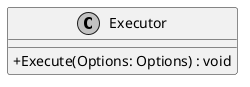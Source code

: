 @startuml
skinparam monochrome true
skinparam classAttributeIconSize 0

class Executor {
    + Execute(Options: Options) : void
}
@enduml
